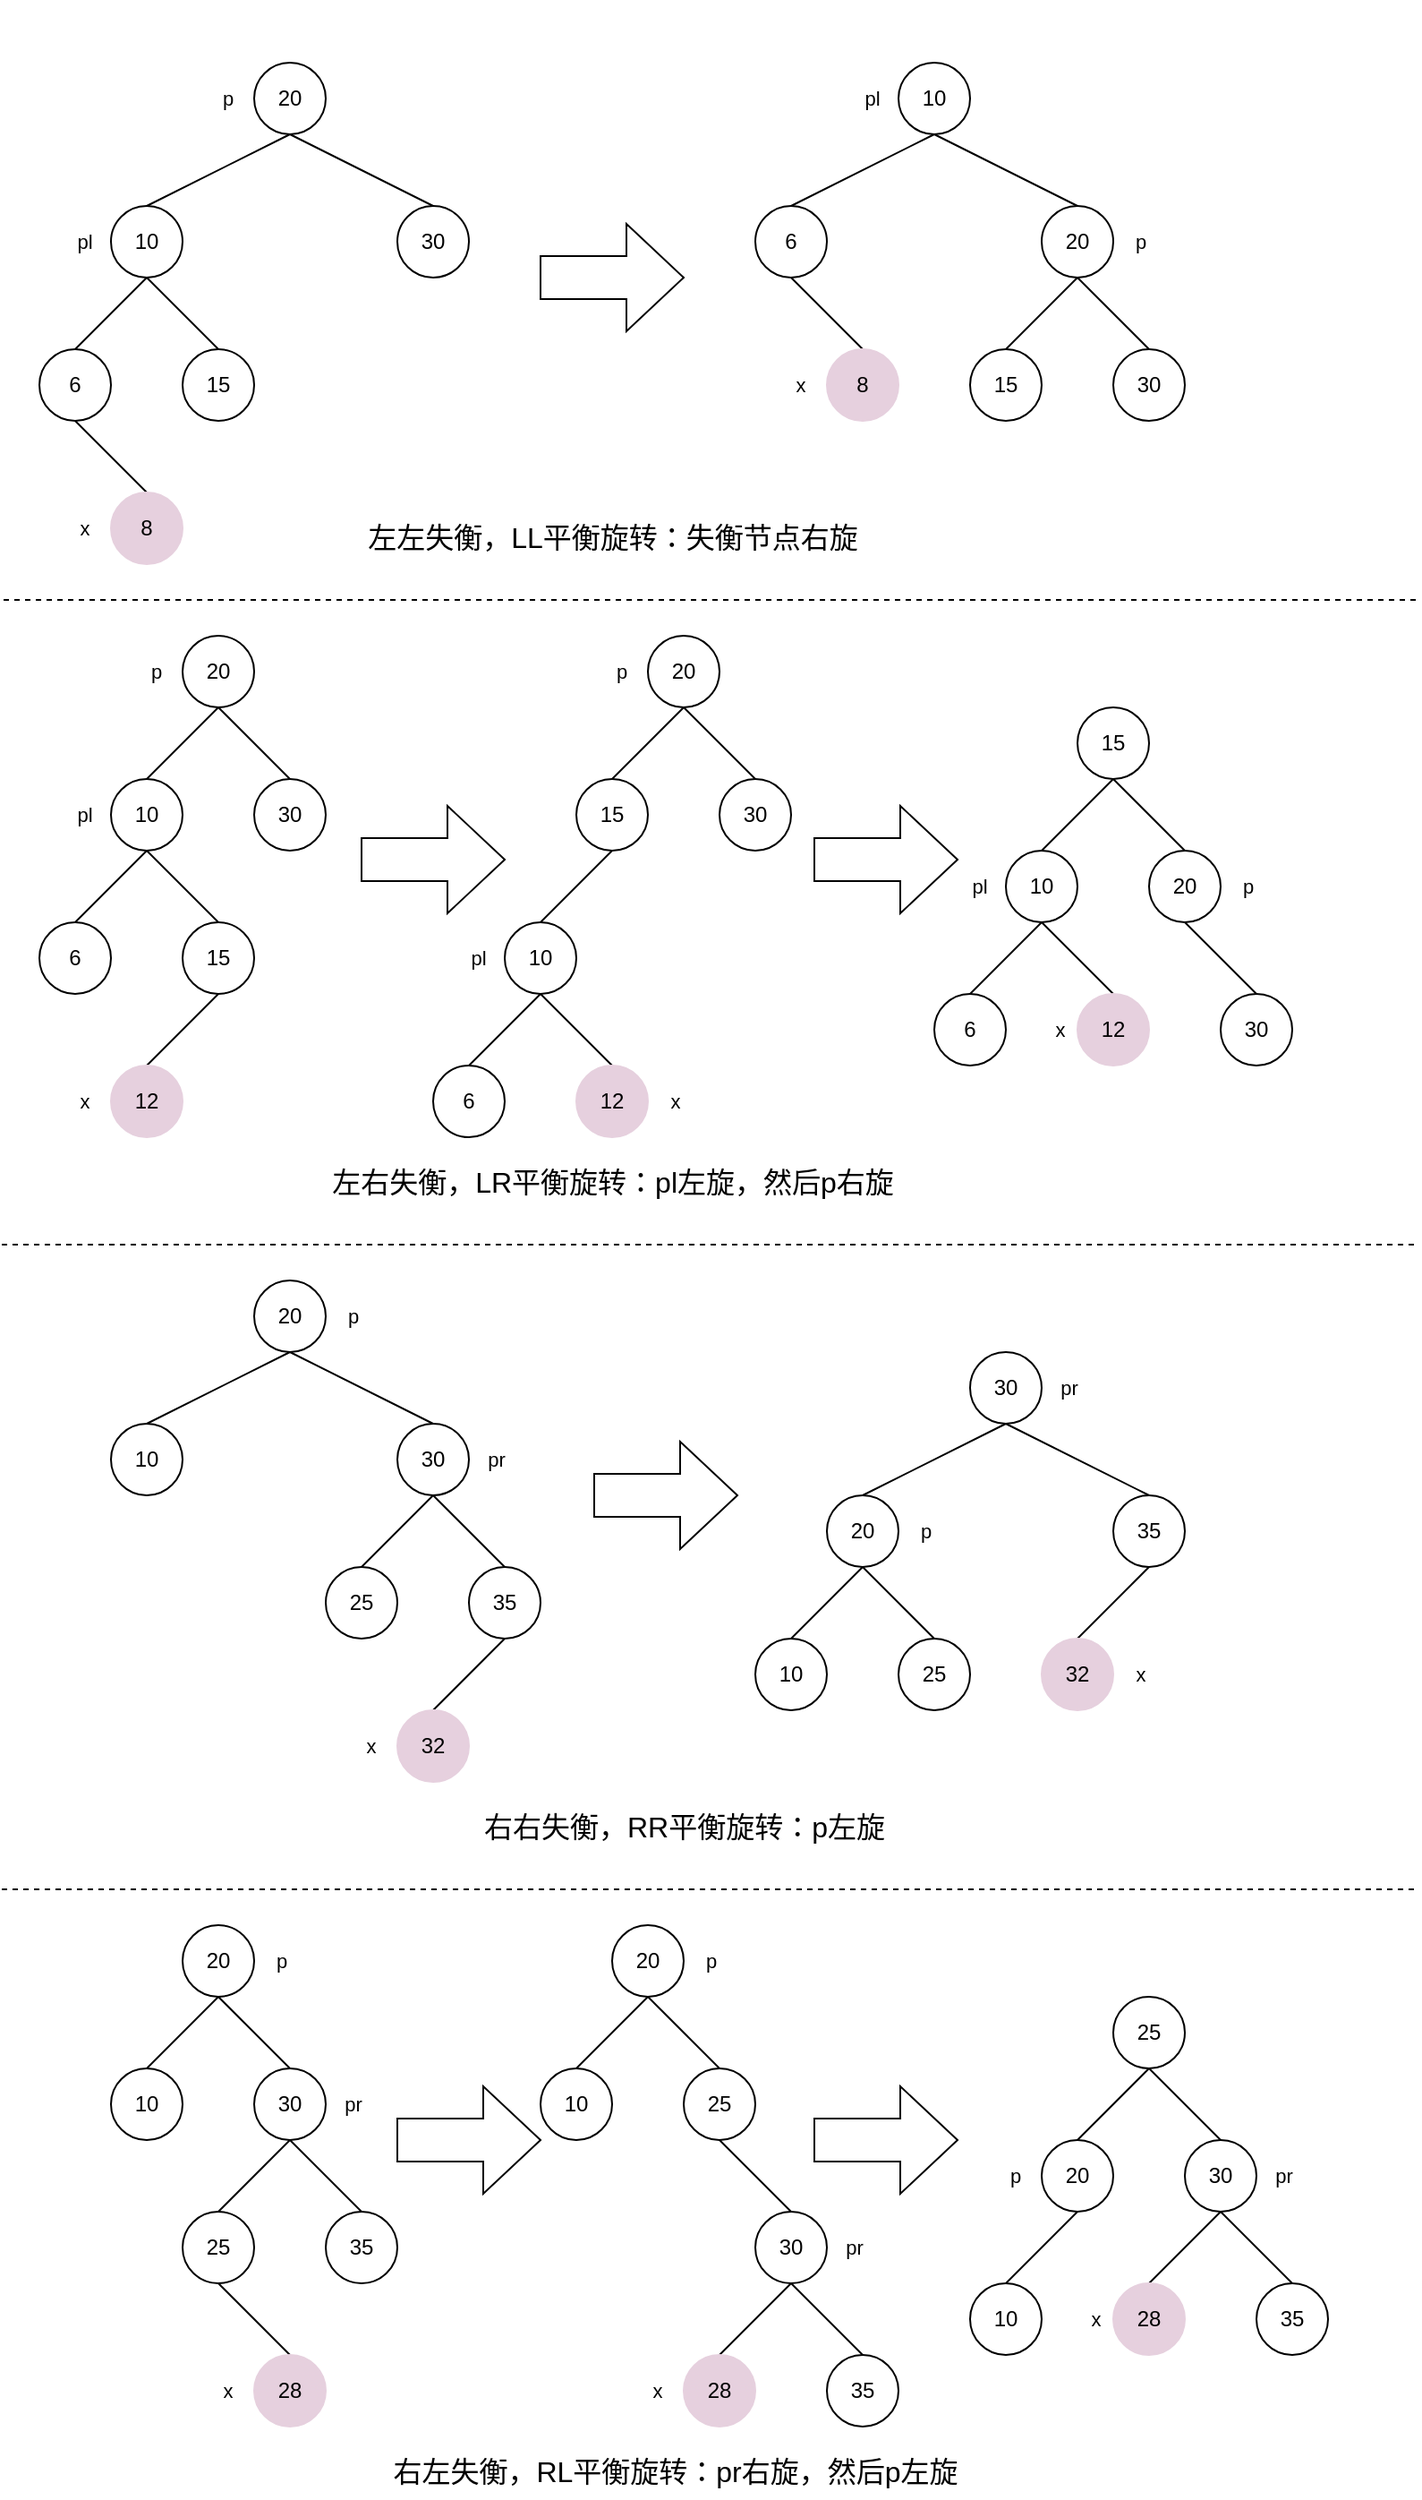 <mxfile version="22.0.2" type="device">
  <diagram name="第 1 页" id="d9en55RViXNWVyELP7vH">
    <mxGraphModel dx="1418" dy="828" grid="1" gridSize="10" guides="1" tooltips="1" connect="1" arrows="1" fold="1" page="1" pageScale="1" pageWidth="827" pageHeight="1169" math="0" shadow="0">
      <root>
        <mxCell id="0" />
        <mxCell id="1" parent="0" />
        <mxCell id="p-y8VwO-2mCaWMJU2PzI-6" style="rounded=0;orthogonalLoop=1;jettySize=auto;html=1;exitX=0.5;exitY=1;exitDx=0;exitDy=0;entryX=0.5;entryY=0;entryDx=0;entryDy=0;endArrow=none;endFill=0;" parent="1" source="p-y8VwO-2mCaWMJU2PzI-1" target="p-y8VwO-2mCaWMJU2PzI-2" edge="1">
          <mxGeometry relative="1" as="geometry" />
        </mxCell>
        <mxCell id="p-y8VwO-2mCaWMJU2PzI-7" style="edgeStyle=none;shape=connector;rounded=0;orthogonalLoop=1;jettySize=auto;html=1;exitX=0.5;exitY=1;exitDx=0;exitDy=0;entryX=0.5;entryY=0;entryDx=0;entryDy=0;labelBackgroundColor=default;strokeColor=default;align=center;verticalAlign=middle;fontFamily=Helvetica;fontSize=11;fontColor=default;endArrow=none;endFill=0;" parent="1" source="p-y8VwO-2mCaWMJU2PzI-1" target="p-y8VwO-2mCaWMJU2PzI-3" edge="1">
          <mxGeometry relative="1" as="geometry" />
        </mxCell>
        <mxCell id="p-y8VwO-2mCaWMJU2PzI-1" value="20" style="ellipse;whiteSpace=wrap;html=1;aspect=fixed;" parent="1" vertex="1">
          <mxGeometry x="160" y="80" width="40" height="40" as="geometry" />
        </mxCell>
        <mxCell id="p-y8VwO-2mCaWMJU2PzI-8" style="edgeStyle=none;shape=connector;rounded=0;orthogonalLoop=1;jettySize=auto;html=1;exitX=0.5;exitY=1;exitDx=0;exitDy=0;entryX=0.5;entryY=0;entryDx=0;entryDy=0;labelBackgroundColor=default;strokeColor=default;align=center;verticalAlign=middle;fontFamily=Helvetica;fontSize=11;fontColor=default;endArrow=none;endFill=0;" parent="1" source="p-y8VwO-2mCaWMJU2PzI-2" target="p-y8VwO-2mCaWMJU2PzI-4" edge="1">
          <mxGeometry relative="1" as="geometry" />
        </mxCell>
        <mxCell id="p-y8VwO-2mCaWMJU2PzI-9" style="edgeStyle=none;shape=connector;rounded=0;orthogonalLoop=1;jettySize=auto;html=1;exitX=0.5;exitY=1;exitDx=0;exitDy=0;entryX=0.5;entryY=0;entryDx=0;entryDy=0;labelBackgroundColor=default;strokeColor=default;align=center;verticalAlign=middle;fontFamily=Helvetica;fontSize=11;fontColor=default;endArrow=none;endFill=0;" parent="1" source="p-y8VwO-2mCaWMJU2PzI-2" target="p-y8VwO-2mCaWMJU2PzI-5" edge="1">
          <mxGeometry relative="1" as="geometry" />
        </mxCell>
        <mxCell id="p-y8VwO-2mCaWMJU2PzI-2" value="10" style="ellipse;whiteSpace=wrap;html=1;aspect=fixed;" parent="1" vertex="1">
          <mxGeometry x="80" y="160" width="40" height="40" as="geometry" />
        </mxCell>
        <mxCell id="p-y8VwO-2mCaWMJU2PzI-3" value="30" style="ellipse;whiteSpace=wrap;html=1;aspect=fixed;" parent="1" vertex="1">
          <mxGeometry x="240" y="160" width="40" height="40" as="geometry" />
        </mxCell>
        <mxCell id="p-y8VwO-2mCaWMJU2PzI-14" style="edgeStyle=none;shape=connector;rounded=0;orthogonalLoop=1;jettySize=auto;html=1;exitX=0.5;exitY=1;exitDx=0;exitDy=0;entryX=0.5;entryY=0;entryDx=0;entryDy=0;labelBackgroundColor=default;strokeColor=default;align=center;verticalAlign=middle;fontFamily=Helvetica;fontSize=11;fontColor=default;endArrow=none;endFill=0;" parent="1" source="p-y8VwO-2mCaWMJU2PzI-4" target="p-y8VwO-2mCaWMJU2PzI-10" edge="1">
          <mxGeometry relative="1" as="geometry" />
        </mxCell>
        <mxCell id="p-y8VwO-2mCaWMJU2PzI-4" value="6" style="ellipse;whiteSpace=wrap;html=1;aspect=fixed;" parent="1" vertex="1">
          <mxGeometry x="40" y="240" width="40" height="40" as="geometry" />
        </mxCell>
        <mxCell id="p-y8VwO-2mCaWMJU2PzI-5" value="15" style="ellipse;whiteSpace=wrap;html=1;aspect=fixed;" parent="1" vertex="1">
          <mxGeometry x="120" y="240" width="40" height="40" as="geometry" />
        </mxCell>
        <mxCell id="p-y8VwO-2mCaWMJU2PzI-10" value="8" style="ellipse;whiteSpace=wrap;html=1;aspect=fixed;fillColor=#E6D0DE;strokeColor=#E6D0DE;" parent="1" vertex="1">
          <mxGeometry x="80" y="320" width="40" height="40" as="geometry" />
        </mxCell>
        <mxCell id="p-y8VwO-2mCaWMJU2PzI-12" value="&lt;div style=&quot;&quot;&gt;&lt;br&gt;&lt;/div&gt;" style="text;html=1;align=center;verticalAlign=middle;resizable=0;points=[];autosize=1;strokeColor=none;fillColor=none;fontSize=11;fontFamily=Helvetica;fontColor=default;" parent="1" vertex="1">
          <mxGeometry x="350" y="45" width="20" height="30" as="geometry" />
        </mxCell>
        <mxCell id="p-y8VwO-2mCaWMJU2PzI-13" value="p" style="text;html=1;align=center;verticalAlign=middle;resizable=0;points=[];autosize=1;strokeColor=none;fillColor=none;fontSize=11;fontFamily=Helvetica;fontColor=default;" parent="1" vertex="1">
          <mxGeometry x="130" y="85" width="30" height="30" as="geometry" />
        </mxCell>
        <mxCell id="p-y8VwO-2mCaWMJU2PzI-15" value="&lt;span style=&quot;font-size: 16px;&quot;&gt;左左失衡，LL平衡旋转：失衡节点右旋&lt;/span&gt;" style="text;html=1;align=center;verticalAlign=middle;resizable=0;points=[];autosize=1;strokeColor=none;fillColor=none;fontSize=11;fontFamily=Helvetica;fontColor=default;" parent="1" vertex="1">
          <mxGeometry x="210" y="330" width="300" height="30" as="geometry" />
        </mxCell>
        <mxCell id="p-y8VwO-2mCaWMJU2PzI-16" value="pl" style="text;html=1;align=center;verticalAlign=middle;resizable=0;points=[];autosize=1;strokeColor=none;fillColor=none;fontSize=11;fontFamily=Helvetica;fontColor=default;" parent="1" vertex="1">
          <mxGeometry x="50" y="165" width="30" height="30" as="geometry" />
        </mxCell>
        <mxCell id="p-y8VwO-2mCaWMJU2PzI-17" value="x" style="text;html=1;align=center;verticalAlign=middle;resizable=0;points=[];autosize=1;strokeColor=none;fillColor=none;fontSize=11;fontFamily=Helvetica;fontColor=default;" parent="1" vertex="1">
          <mxGeometry x="50" y="325" width="30" height="30" as="geometry" />
        </mxCell>
        <mxCell id="p-y8VwO-2mCaWMJU2PzI-19" style="edgeStyle=none;shape=connector;rounded=0;orthogonalLoop=1;jettySize=auto;html=1;exitX=0.5;exitY=1;exitDx=0;exitDy=0;entryX=0.5;entryY=0;entryDx=0;entryDy=0;labelBackgroundColor=default;strokeColor=default;align=center;verticalAlign=middle;fontFamily=Helvetica;fontSize=11;fontColor=default;endArrow=none;endFill=0;" parent="1" source="p-y8VwO-2mCaWMJU2PzI-20" target="p-y8VwO-2mCaWMJU2PzI-24" edge="1">
          <mxGeometry relative="1" as="geometry" />
        </mxCell>
        <mxCell id="p-y8VwO-2mCaWMJU2PzI-32" style="edgeStyle=none;shape=connector;rounded=0;orthogonalLoop=1;jettySize=auto;html=1;exitX=0.5;exitY=0;exitDx=0;exitDy=0;entryX=0.5;entryY=1;entryDx=0;entryDy=0;labelBackgroundColor=default;strokeColor=default;align=center;verticalAlign=middle;fontFamily=Helvetica;fontSize=11;fontColor=default;endArrow=none;endFill=0;" parent="1" source="p-y8VwO-2mCaWMJU2PzI-20" target="p-y8VwO-2mCaWMJU2PzI-23" edge="1">
          <mxGeometry relative="1" as="geometry" />
        </mxCell>
        <mxCell id="p-y8VwO-2mCaWMJU2PzI-33" style="edgeStyle=none;shape=connector;rounded=0;orthogonalLoop=1;jettySize=auto;html=1;exitX=0.5;exitY=1;exitDx=0;exitDy=0;entryX=0.5;entryY=0;entryDx=0;entryDy=0;labelBackgroundColor=default;strokeColor=default;align=center;verticalAlign=middle;fontFamily=Helvetica;fontSize=11;fontColor=default;endArrow=none;endFill=0;" parent="1" source="p-y8VwO-2mCaWMJU2PzI-20" target="p-y8VwO-2mCaWMJU2PzI-27" edge="1">
          <mxGeometry relative="1" as="geometry" />
        </mxCell>
        <mxCell id="p-y8VwO-2mCaWMJU2PzI-20" value="20" style="ellipse;whiteSpace=wrap;html=1;aspect=fixed;" parent="1" vertex="1">
          <mxGeometry x="600" y="160" width="40" height="40" as="geometry" />
        </mxCell>
        <mxCell id="p-y8VwO-2mCaWMJU2PzI-21" style="edgeStyle=none;shape=connector;rounded=0;orthogonalLoop=1;jettySize=auto;html=1;exitX=0.5;exitY=1;exitDx=0;exitDy=0;entryX=0.5;entryY=0;entryDx=0;entryDy=0;labelBackgroundColor=default;strokeColor=default;align=center;verticalAlign=middle;fontFamily=Helvetica;fontSize=11;fontColor=default;endArrow=none;endFill=0;" parent="1" source="p-y8VwO-2mCaWMJU2PzI-23" target="p-y8VwO-2mCaWMJU2PzI-26" edge="1">
          <mxGeometry relative="1" as="geometry" />
        </mxCell>
        <mxCell id="p-y8VwO-2mCaWMJU2PzI-23" value="10" style="ellipse;whiteSpace=wrap;html=1;aspect=fixed;" parent="1" vertex="1">
          <mxGeometry x="520" y="80" width="40" height="40" as="geometry" />
        </mxCell>
        <mxCell id="p-y8VwO-2mCaWMJU2PzI-24" value="30" style="ellipse;whiteSpace=wrap;html=1;aspect=fixed;" parent="1" vertex="1">
          <mxGeometry x="640" y="240" width="40" height="40" as="geometry" />
        </mxCell>
        <mxCell id="p-y8VwO-2mCaWMJU2PzI-25" style="edgeStyle=none;shape=connector;rounded=0;orthogonalLoop=1;jettySize=auto;html=1;exitX=0.5;exitY=1;exitDx=0;exitDy=0;entryX=0.5;entryY=0;entryDx=0;entryDy=0;labelBackgroundColor=default;strokeColor=default;align=center;verticalAlign=middle;fontFamily=Helvetica;fontSize=11;fontColor=default;endArrow=none;endFill=0;" parent="1" source="p-y8VwO-2mCaWMJU2PzI-26" target="p-y8VwO-2mCaWMJU2PzI-28" edge="1">
          <mxGeometry relative="1" as="geometry" />
        </mxCell>
        <mxCell id="p-y8VwO-2mCaWMJU2PzI-26" value="6" style="ellipse;whiteSpace=wrap;html=1;aspect=fixed;" parent="1" vertex="1">
          <mxGeometry x="440" y="160" width="40" height="40" as="geometry" />
        </mxCell>
        <mxCell id="p-y8VwO-2mCaWMJU2PzI-27" value="15" style="ellipse;whiteSpace=wrap;html=1;aspect=fixed;" parent="1" vertex="1">
          <mxGeometry x="560" y="240" width="40" height="40" as="geometry" />
        </mxCell>
        <mxCell id="p-y8VwO-2mCaWMJU2PzI-28" value="8" style="ellipse;whiteSpace=wrap;html=1;aspect=fixed;fillColor=#E6D0DE;strokeColor=#E6D0DE;" parent="1" vertex="1">
          <mxGeometry x="480" y="240" width="40" height="40" as="geometry" />
        </mxCell>
        <mxCell id="p-y8VwO-2mCaWMJU2PzI-29" value="p" style="text;html=1;align=center;verticalAlign=middle;resizable=0;points=[];autosize=1;strokeColor=none;fillColor=none;fontSize=11;fontFamily=Helvetica;fontColor=default;" parent="1" vertex="1">
          <mxGeometry x="640" y="165" width="30" height="30" as="geometry" />
        </mxCell>
        <mxCell id="p-y8VwO-2mCaWMJU2PzI-30" value="pl" style="text;html=1;align=center;verticalAlign=middle;resizable=0;points=[];autosize=1;strokeColor=none;fillColor=none;fontSize=11;fontFamily=Helvetica;fontColor=default;" parent="1" vertex="1">
          <mxGeometry x="490" y="85" width="30" height="30" as="geometry" />
        </mxCell>
        <mxCell id="p-y8VwO-2mCaWMJU2PzI-31" value="x" style="text;html=1;align=center;verticalAlign=middle;resizable=0;points=[];autosize=1;strokeColor=none;fillColor=none;fontSize=11;fontFamily=Helvetica;fontColor=default;" parent="1" vertex="1">
          <mxGeometry x="450" y="245" width="30" height="30" as="geometry" />
        </mxCell>
        <mxCell id="p-y8VwO-2mCaWMJU2PzI-34" value="" style="shape=singleArrow;whiteSpace=wrap;html=1;arrowWidth=0.4;arrowSize=0.4;fontFamily=Helvetica;fontSize=11;fontColor=default;" parent="1" vertex="1">
          <mxGeometry x="320" y="170" width="80" height="60" as="geometry" />
        </mxCell>
        <mxCell id="p-y8VwO-2mCaWMJU2PzI-35" style="rounded=0;orthogonalLoop=1;jettySize=auto;html=1;exitX=0.5;exitY=1;exitDx=0;exitDy=0;entryX=0.5;entryY=0;entryDx=0;entryDy=0;endArrow=none;endFill=0;" parent="1" source="p-y8VwO-2mCaWMJU2PzI-37" target="p-y8VwO-2mCaWMJU2PzI-40" edge="1">
          <mxGeometry relative="1" as="geometry" />
        </mxCell>
        <mxCell id="p-y8VwO-2mCaWMJU2PzI-36" style="edgeStyle=none;shape=connector;rounded=0;orthogonalLoop=1;jettySize=auto;html=1;exitX=0.5;exitY=1;exitDx=0;exitDy=0;entryX=0.5;entryY=0;entryDx=0;entryDy=0;labelBackgroundColor=default;strokeColor=default;align=center;verticalAlign=middle;fontFamily=Helvetica;fontSize=11;fontColor=default;endArrow=none;endFill=0;" parent="1" source="p-y8VwO-2mCaWMJU2PzI-37" target="p-y8VwO-2mCaWMJU2PzI-41" edge="1">
          <mxGeometry relative="1" as="geometry" />
        </mxCell>
        <mxCell id="p-y8VwO-2mCaWMJU2PzI-37" value="20" style="ellipse;whiteSpace=wrap;html=1;aspect=fixed;" parent="1" vertex="1">
          <mxGeometry x="120" y="400" width="40" height="40" as="geometry" />
        </mxCell>
        <mxCell id="p-y8VwO-2mCaWMJU2PzI-38" style="edgeStyle=none;shape=connector;rounded=0;orthogonalLoop=1;jettySize=auto;html=1;exitX=0.5;exitY=1;exitDx=0;exitDy=0;entryX=0.5;entryY=0;entryDx=0;entryDy=0;labelBackgroundColor=default;strokeColor=default;align=center;verticalAlign=middle;fontFamily=Helvetica;fontSize=11;fontColor=default;endArrow=none;endFill=0;" parent="1" source="p-y8VwO-2mCaWMJU2PzI-40" target="p-y8VwO-2mCaWMJU2PzI-43" edge="1">
          <mxGeometry relative="1" as="geometry" />
        </mxCell>
        <mxCell id="p-y8VwO-2mCaWMJU2PzI-39" style="edgeStyle=none;shape=connector;rounded=0;orthogonalLoop=1;jettySize=auto;html=1;exitX=0.5;exitY=1;exitDx=0;exitDy=0;entryX=0.5;entryY=0;entryDx=0;entryDy=0;labelBackgroundColor=default;strokeColor=default;align=center;verticalAlign=middle;fontFamily=Helvetica;fontSize=11;fontColor=default;endArrow=none;endFill=0;" parent="1" source="p-y8VwO-2mCaWMJU2PzI-40" target="p-y8VwO-2mCaWMJU2PzI-44" edge="1">
          <mxGeometry relative="1" as="geometry" />
        </mxCell>
        <mxCell id="p-y8VwO-2mCaWMJU2PzI-40" value="10" style="ellipse;whiteSpace=wrap;html=1;aspect=fixed;" parent="1" vertex="1">
          <mxGeometry x="80" y="480" width="40" height="40" as="geometry" />
        </mxCell>
        <mxCell id="p-y8VwO-2mCaWMJU2PzI-41" value="30" style="ellipse;whiteSpace=wrap;html=1;aspect=fixed;" parent="1" vertex="1">
          <mxGeometry x="160" y="480" width="40" height="40" as="geometry" />
        </mxCell>
        <mxCell id="p-y8VwO-2mCaWMJU2PzI-43" value="6" style="ellipse;whiteSpace=wrap;html=1;aspect=fixed;" parent="1" vertex="1">
          <mxGeometry x="40" y="560" width="40" height="40" as="geometry" />
        </mxCell>
        <mxCell id="p-y8VwO-2mCaWMJU2PzI-44" value="15" style="ellipse;whiteSpace=wrap;html=1;aspect=fixed;" parent="1" vertex="1">
          <mxGeometry x="120" y="560" width="40" height="40" as="geometry" />
        </mxCell>
        <mxCell id="p-y8VwO-2mCaWMJU2PzI-50" style="edgeStyle=none;shape=connector;rounded=0;orthogonalLoop=1;jettySize=auto;html=1;exitX=0.5;exitY=0;exitDx=0;exitDy=0;entryX=0.5;entryY=1;entryDx=0;entryDy=0;labelBackgroundColor=default;strokeColor=default;align=center;verticalAlign=middle;fontFamily=Helvetica;fontSize=11;fontColor=default;endArrow=none;endFill=0;" parent="1" source="p-y8VwO-2mCaWMJU2PzI-45" target="p-y8VwO-2mCaWMJU2PzI-44" edge="1">
          <mxGeometry relative="1" as="geometry" />
        </mxCell>
        <mxCell id="p-y8VwO-2mCaWMJU2PzI-45" value="12" style="ellipse;whiteSpace=wrap;html=1;aspect=fixed;fillColor=#E6D0DE;strokeColor=#E6D0DE;" parent="1" vertex="1">
          <mxGeometry x="80" y="640" width="40" height="40" as="geometry" />
        </mxCell>
        <mxCell id="p-y8VwO-2mCaWMJU2PzI-46" value="p" style="text;html=1;align=center;verticalAlign=middle;resizable=0;points=[];autosize=1;strokeColor=none;fillColor=none;fontSize=11;fontFamily=Helvetica;fontColor=default;" parent="1" vertex="1">
          <mxGeometry x="90" y="405" width="30" height="30" as="geometry" />
        </mxCell>
        <mxCell id="p-y8VwO-2mCaWMJU2PzI-47" value="&lt;span style=&quot;font-size: 16px;&quot;&gt;左右失衡，LR平衡旋转：pl左旋，然后p右旋&lt;/span&gt;" style="text;html=1;align=center;verticalAlign=middle;resizable=0;points=[];autosize=1;strokeColor=none;fillColor=none;fontSize=11;fontFamily=Helvetica;fontColor=default;" parent="1" vertex="1">
          <mxGeometry x="190" y="690" width="340" height="30" as="geometry" />
        </mxCell>
        <mxCell id="p-y8VwO-2mCaWMJU2PzI-48" value="pl" style="text;html=1;align=center;verticalAlign=middle;resizable=0;points=[];autosize=1;strokeColor=none;fillColor=none;fontSize=11;fontFamily=Helvetica;fontColor=default;" parent="1" vertex="1">
          <mxGeometry x="50" y="485" width="30" height="30" as="geometry" />
        </mxCell>
        <mxCell id="p-y8VwO-2mCaWMJU2PzI-49" value="x" style="text;html=1;align=center;verticalAlign=middle;resizable=0;points=[];autosize=1;strokeColor=none;fillColor=none;fontSize=11;fontFamily=Helvetica;fontColor=default;" parent="1" vertex="1">
          <mxGeometry x="50" y="645" width="30" height="30" as="geometry" />
        </mxCell>
        <mxCell id="p-y8VwO-2mCaWMJU2PzI-83" style="edgeStyle=none;shape=connector;rounded=0;orthogonalLoop=1;jettySize=auto;html=1;exitX=0.5;exitY=1;exitDx=0;exitDy=0;entryX=0.5;entryY=0;entryDx=0;entryDy=0;labelBackgroundColor=default;strokeColor=default;align=center;verticalAlign=middle;fontFamily=Helvetica;fontSize=11;fontColor=default;endArrow=none;endFill=0;" parent="1" source="p-y8VwO-2mCaWMJU2PzI-84" target="p-y8VwO-2mCaWMJU2PzI-88" edge="1">
          <mxGeometry relative="1" as="geometry" />
        </mxCell>
        <mxCell id="p-y8VwO-2mCaWMJU2PzI-84" value="20" style="ellipse;whiteSpace=wrap;html=1;aspect=fixed;" parent="1" vertex="1">
          <mxGeometry x="380" y="400" width="40" height="40" as="geometry" />
        </mxCell>
        <mxCell id="p-y8VwO-2mCaWMJU2PzI-85" style="edgeStyle=none;shape=connector;rounded=0;orthogonalLoop=1;jettySize=auto;html=1;exitX=0.5;exitY=1;exitDx=0;exitDy=0;entryX=0.5;entryY=0;entryDx=0;entryDy=0;labelBackgroundColor=default;strokeColor=default;align=center;verticalAlign=middle;fontFamily=Helvetica;fontSize=11;fontColor=default;endArrow=none;endFill=0;" parent="1" source="p-y8VwO-2mCaWMJU2PzI-87" target="p-y8VwO-2mCaWMJU2PzI-89" edge="1">
          <mxGeometry relative="1" as="geometry" />
        </mxCell>
        <mxCell id="p-y8VwO-2mCaWMJU2PzI-96" style="edgeStyle=none;shape=connector;rounded=0;orthogonalLoop=1;jettySize=auto;html=1;exitX=0.5;exitY=0;exitDx=0;exitDy=0;entryX=0.5;entryY=1;entryDx=0;entryDy=0;labelBackgroundColor=default;strokeColor=default;align=center;verticalAlign=middle;fontFamily=Helvetica;fontSize=11;fontColor=default;endArrow=none;endFill=0;" parent="1" source="p-y8VwO-2mCaWMJU2PzI-87" target="p-y8VwO-2mCaWMJU2PzI-90" edge="1">
          <mxGeometry relative="1" as="geometry" />
        </mxCell>
        <mxCell id="p-y8VwO-2mCaWMJU2PzI-97" style="edgeStyle=none;shape=connector;rounded=0;orthogonalLoop=1;jettySize=auto;html=1;exitX=0.5;exitY=1;exitDx=0;exitDy=0;entryX=0.5;entryY=0;entryDx=0;entryDy=0;labelBackgroundColor=default;strokeColor=default;align=center;verticalAlign=middle;fontFamily=Helvetica;fontSize=11;fontColor=default;endArrow=none;endFill=0;" parent="1" source="p-y8VwO-2mCaWMJU2PzI-87" target="p-y8VwO-2mCaWMJU2PzI-92" edge="1">
          <mxGeometry relative="1" as="geometry" />
        </mxCell>
        <mxCell id="p-y8VwO-2mCaWMJU2PzI-87" value="10" style="ellipse;whiteSpace=wrap;html=1;aspect=fixed;" parent="1" vertex="1">
          <mxGeometry x="300" y="560" width="40" height="40" as="geometry" />
        </mxCell>
        <mxCell id="p-y8VwO-2mCaWMJU2PzI-88" value="30" style="ellipse;whiteSpace=wrap;html=1;aspect=fixed;" parent="1" vertex="1">
          <mxGeometry x="420" y="480" width="40" height="40" as="geometry" />
        </mxCell>
        <mxCell id="p-y8VwO-2mCaWMJU2PzI-89" value="6" style="ellipse;whiteSpace=wrap;html=1;aspect=fixed;" parent="1" vertex="1">
          <mxGeometry x="260" y="640" width="40" height="40" as="geometry" />
        </mxCell>
        <mxCell id="p-y8VwO-2mCaWMJU2PzI-98" style="edgeStyle=none;shape=connector;rounded=0;orthogonalLoop=1;jettySize=auto;html=1;exitX=0.5;exitY=0;exitDx=0;exitDy=0;entryX=0.5;entryY=1;entryDx=0;entryDy=0;labelBackgroundColor=default;strokeColor=default;align=center;verticalAlign=middle;fontFamily=Helvetica;fontSize=11;fontColor=default;endArrow=none;endFill=0;" parent="1" source="p-y8VwO-2mCaWMJU2PzI-90" target="p-y8VwO-2mCaWMJU2PzI-84" edge="1">
          <mxGeometry relative="1" as="geometry" />
        </mxCell>
        <mxCell id="p-y8VwO-2mCaWMJU2PzI-90" value="15" style="ellipse;whiteSpace=wrap;html=1;aspect=fixed;" parent="1" vertex="1">
          <mxGeometry x="340" y="480" width="40" height="40" as="geometry" />
        </mxCell>
        <mxCell id="p-y8VwO-2mCaWMJU2PzI-92" value="12" style="ellipse;whiteSpace=wrap;html=1;aspect=fixed;fillColor=#E6D0DE;strokeColor=#E6D0DE;" parent="1" vertex="1">
          <mxGeometry x="340" y="640" width="40" height="40" as="geometry" />
        </mxCell>
        <mxCell id="p-y8VwO-2mCaWMJU2PzI-93" value="p" style="text;html=1;align=center;verticalAlign=middle;resizable=0;points=[];autosize=1;strokeColor=none;fillColor=none;fontSize=11;fontFamily=Helvetica;fontColor=default;" parent="1" vertex="1">
          <mxGeometry x="350" y="405" width="30" height="30" as="geometry" />
        </mxCell>
        <mxCell id="p-y8VwO-2mCaWMJU2PzI-94" value="pl" style="text;html=1;align=center;verticalAlign=middle;resizable=0;points=[];autosize=1;strokeColor=none;fillColor=none;fontSize=11;fontFamily=Helvetica;fontColor=default;" parent="1" vertex="1">
          <mxGeometry x="270" y="565" width="30" height="30" as="geometry" />
        </mxCell>
        <mxCell id="p-y8VwO-2mCaWMJU2PzI-95" value="x" style="text;html=1;align=center;verticalAlign=middle;resizable=0;points=[];autosize=1;strokeColor=none;fillColor=none;fontSize=11;fontFamily=Helvetica;fontColor=default;" parent="1" vertex="1">
          <mxGeometry x="380" y="645" width="30" height="30" as="geometry" />
        </mxCell>
        <mxCell id="p-y8VwO-2mCaWMJU2PzI-99" style="edgeStyle=none;shape=connector;rounded=0;orthogonalLoop=1;jettySize=auto;html=1;exitX=0.5;exitY=1;exitDx=0;exitDy=0;entryX=0.5;entryY=0;entryDx=0;entryDy=0;labelBackgroundColor=default;strokeColor=default;align=center;verticalAlign=middle;fontFamily=Helvetica;fontSize=11;fontColor=default;endArrow=none;endFill=0;" parent="1" source="p-y8VwO-2mCaWMJU2PzI-100" target="p-y8VwO-2mCaWMJU2PzI-105" edge="1">
          <mxGeometry relative="1" as="geometry" />
        </mxCell>
        <mxCell id="p-y8VwO-2mCaWMJU2PzI-100" value="20" style="ellipse;whiteSpace=wrap;html=1;aspect=fixed;" parent="1" vertex="1">
          <mxGeometry x="660" y="520" width="40" height="40" as="geometry" />
        </mxCell>
        <mxCell id="p-y8VwO-2mCaWMJU2PzI-101" style="edgeStyle=none;shape=connector;rounded=0;orthogonalLoop=1;jettySize=auto;html=1;exitX=0.5;exitY=1;exitDx=0;exitDy=0;entryX=0.5;entryY=0;entryDx=0;entryDy=0;labelBackgroundColor=default;strokeColor=default;align=center;verticalAlign=middle;fontFamily=Helvetica;fontSize=11;fontColor=default;endArrow=none;endFill=0;" parent="1" source="p-y8VwO-2mCaWMJU2PzI-104" target="p-y8VwO-2mCaWMJU2PzI-106" edge="1">
          <mxGeometry relative="1" as="geometry" />
        </mxCell>
        <mxCell id="p-y8VwO-2mCaWMJU2PzI-102" style="edgeStyle=none;shape=connector;rounded=0;orthogonalLoop=1;jettySize=auto;html=1;exitX=0.5;exitY=0;exitDx=0;exitDy=0;entryX=0.5;entryY=1;entryDx=0;entryDy=0;labelBackgroundColor=default;strokeColor=default;align=center;verticalAlign=middle;fontFamily=Helvetica;fontSize=11;fontColor=default;endArrow=none;endFill=0;" parent="1" source="p-y8VwO-2mCaWMJU2PzI-104" target="p-y8VwO-2mCaWMJU2PzI-108" edge="1">
          <mxGeometry relative="1" as="geometry" />
        </mxCell>
        <mxCell id="p-y8VwO-2mCaWMJU2PzI-103" style="edgeStyle=none;shape=connector;rounded=0;orthogonalLoop=1;jettySize=auto;html=1;exitX=0.5;exitY=1;exitDx=0;exitDy=0;entryX=0.5;entryY=0;entryDx=0;entryDy=0;labelBackgroundColor=default;strokeColor=default;align=center;verticalAlign=middle;fontFamily=Helvetica;fontSize=11;fontColor=default;endArrow=none;endFill=0;" parent="1" source="p-y8VwO-2mCaWMJU2PzI-104" target="p-y8VwO-2mCaWMJU2PzI-109" edge="1">
          <mxGeometry relative="1" as="geometry" />
        </mxCell>
        <mxCell id="p-y8VwO-2mCaWMJU2PzI-104" value="10" style="ellipse;whiteSpace=wrap;html=1;aspect=fixed;" parent="1" vertex="1">
          <mxGeometry x="580" y="520" width="40" height="40" as="geometry" />
        </mxCell>
        <mxCell id="p-y8VwO-2mCaWMJU2PzI-105" value="30" style="ellipse;whiteSpace=wrap;html=1;aspect=fixed;" parent="1" vertex="1">
          <mxGeometry x="700" y="600" width="40" height="40" as="geometry" />
        </mxCell>
        <mxCell id="p-y8VwO-2mCaWMJU2PzI-106" value="6" style="ellipse;whiteSpace=wrap;html=1;aspect=fixed;" parent="1" vertex="1">
          <mxGeometry x="540" y="600" width="40" height="40" as="geometry" />
        </mxCell>
        <mxCell id="p-y8VwO-2mCaWMJU2PzI-113" style="edgeStyle=none;shape=connector;rounded=0;orthogonalLoop=1;jettySize=auto;html=1;exitX=0.5;exitY=1;exitDx=0;exitDy=0;entryX=0.5;entryY=0;entryDx=0;entryDy=0;labelBackgroundColor=default;strokeColor=default;align=center;verticalAlign=middle;fontFamily=Helvetica;fontSize=11;fontColor=default;endArrow=none;endFill=0;" parent="1" source="p-y8VwO-2mCaWMJU2PzI-108" target="p-y8VwO-2mCaWMJU2PzI-100" edge="1">
          <mxGeometry relative="1" as="geometry" />
        </mxCell>
        <mxCell id="p-y8VwO-2mCaWMJU2PzI-108" value="15" style="ellipse;whiteSpace=wrap;html=1;aspect=fixed;" parent="1" vertex="1">
          <mxGeometry x="620" y="440" width="40" height="40" as="geometry" />
        </mxCell>
        <mxCell id="p-y8VwO-2mCaWMJU2PzI-109" value="12" style="ellipse;whiteSpace=wrap;html=1;aspect=fixed;fillColor=#E6D0DE;strokeColor=#E6D0DE;" parent="1" vertex="1">
          <mxGeometry x="620" y="600" width="40" height="40" as="geometry" />
        </mxCell>
        <mxCell id="p-y8VwO-2mCaWMJU2PzI-110" value="p" style="text;html=1;align=center;verticalAlign=middle;resizable=0;points=[];autosize=1;strokeColor=none;fillColor=none;fontSize=11;fontFamily=Helvetica;fontColor=default;" parent="1" vertex="1">
          <mxGeometry x="700" y="525" width="30" height="30" as="geometry" />
        </mxCell>
        <mxCell id="p-y8VwO-2mCaWMJU2PzI-111" value="pl" style="text;html=1;align=center;verticalAlign=middle;resizable=0;points=[];autosize=1;strokeColor=none;fillColor=none;fontSize=11;fontFamily=Helvetica;fontColor=default;" parent="1" vertex="1">
          <mxGeometry x="550" y="525" width="30" height="30" as="geometry" />
        </mxCell>
        <mxCell id="p-y8VwO-2mCaWMJU2PzI-112" value="x" style="text;html=1;align=center;verticalAlign=middle;resizable=0;points=[];autosize=1;strokeColor=none;fillColor=none;fontSize=11;fontFamily=Helvetica;fontColor=default;" parent="1" vertex="1">
          <mxGeometry x="595" y="605" width="30" height="30" as="geometry" />
        </mxCell>
        <mxCell id="p-y8VwO-2mCaWMJU2PzI-114" style="rounded=0;orthogonalLoop=1;jettySize=auto;html=1;exitX=0.5;exitY=1;exitDx=0;exitDy=0;entryX=0.5;entryY=0;entryDx=0;entryDy=0;endArrow=none;endFill=0;" parent="1" source="p-y8VwO-2mCaWMJU2PzI-116" target="p-y8VwO-2mCaWMJU2PzI-119" edge="1">
          <mxGeometry relative="1" as="geometry" />
        </mxCell>
        <mxCell id="p-y8VwO-2mCaWMJU2PzI-115" style="edgeStyle=none;shape=connector;rounded=0;orthogonalLoop=1;jettySize=auto;html=1;exitX=0.5;exitY=1;exitDx=0;exitDy=0;entryX=0.5;entryY=0;entryDx=0;entryDy=0;labelBackgroundColor=default;strokeColor=default;align=center;verticalAlign=middle;fontFamily=Helvetica;fontSize=11;fontColor=default;endArrow=none;endFill=0;" parent="1" source="p-y8VwO-2mCaWMJU2PzI-116" target="p-y8VwO-2mCaWMJU2PzI-120" edge="1">
          <mxGeometry relative="1" as="geometry" />
        </mxCell>
        <mxCell id="p-y8VwO-2mCaWMJU2PzI-116" value="20" style="ellipse;whiteSpace=wrap;html=1;aspect=fixed;" parent="1" vertex="1">
          <mxGeometry x="160" y="760" width="40" height="40" as="geometry" />
        </mxCell>
        <mxCell id="p-y8VwO-2mCaWMJU2PzI-119" value="10" style="ellipse;whiteSpace=wrap;html=1;aspect=fixed;" parent="1" vertex="1">
          <mxGeometry x="80" y="840" width="40" height="40" as="geometry" />
        </mxCell>
        <mxCell id="p-y8VwO-2mCaWMJU2PzI-128" style="edgeStyle=none;shape=connector;rounded=0;orthogonalLoop=1;jettySize=auto;html=1;exitX=0.5;exitY=1;exitDx=0;exitDy=0;entryX=0.5;entryY=0;entryDx=0;entryDy=0;labelBackgroundColor=default;strokeColor=default;align=center;verticalAlign=middle;fontFamily=Helvetica;fontSize=11;fontColor=default;endArrow=none;endFill=0;" parent="1" source="p-y8VwO-2mCaWMJU2PzI-120" target="p-y8VwO-2mCaWMJU2PzI-122" edge="1">
          <mxGeometry relative="1" as="geometry" />
        </mxCell>
        <mxCell id="p-y8VwO-2mCaWMJU2PzI-129" style="edgeStyle=none;shape=connector;rounded=0;orthogonalLoop=1;jettySize=auto;html=1;exitX=0.5;exitY=1;exitDx=0;exitDy=0;entryX=0.5;entryY=0;entryDx=0;entryDy=0;labelBackgroundColor=default;strokeColor=default;align=center;verticalAlign=middle;fontFamily=Helvetica;fontSize=11;fontColor=default;endArrow=none;endFill=0;" parent="1" source="p-y8VwO-2mCaWMJU2PzI-120" target="p-y8VwO-2mCaWMJU2PzI-123" edge="1">
          <mxGeometry relative="1" as="geometry" />
        </mxCell>
        <mxCell id="p-y8VwO-2mCaWMJU2PzI-120" value="30" style="ellipse;whiteSpace=wrap;html=1;aspect=fixed;" parent="1" vertex="1">
          <mxGeometry x="240" y="840" width="40" height="40" as="geometry" />
        </mxCell>
        <mxCell id="p-y8VwO-2mCaWMJU2PzI-122" value="25" style="ellipse;whiteSpace=wrap;html=1;aspect=fixed;" parent="1" vertex="1">
          <mxGeometry x="200" y="920" width="40" height="40" as="geometry" />
        </mxCell>
        <mxCell id="p-y8VwO-2mCaWMJU2PzI-123" value="35" style="ellipse;whiteSpace=wrap;html=1;aspect=fixed;" parent="1" vertex="1">
          <mxGeometry x="280" y="920" width="40" height="40" as="geometry" />
        </mxCell>
        <mxCell id="p-y8VwO-2mCaWMJU2PzI-132" style="edgeStyle=none;shape=connector;rounded=0;orthogonalLoop=1;jettySize=auto;html=1;exitX=0.5;exitY=0;exitDx=0;exitDy=0;entryX=0.5;entryY=1;entryDx=0;entryDy=0;labelBackgroundColor=default;strokeColor=default;align=center;verticalAlign=middle;fontFamily=Helvetica;fontSize=11;fontColor=default;endArrow=none;endFill=0;" parent="1" source="p-y8VwO-2mCaWMJU2PzI-124" target="p-y8VwO-2mCaWMJU2PzI-123" edge="1">
          <mxGeometry relative="1" as="geometry" />
        </mxCell>
        <mxCell id="p-y8VwO-2mCaWMJU2PzI-124" value="32" style="ellipse;whiteSpace=wrap;html=1;aspect=fixed;fillColor=#E6D0DE;strokeColor=#E6D0DE;" parent="1" vertex="1">
          <mxGeometry x="240" y="1000" width="40" height="40" as="geometry" />
        </mxCell>
        <mxCell id="p-y8VwO-2mCaWMJU2PzI-127" value="x" style="text;html=1;align=center;verticalAlign=middle;resizable=0;points=[];autosize=1;strokeColor=none;fillColor=none;fontSize=11;fontFamily=Helvetica;fontColor=default;" parent="1" vertex="1">
          <mxGeometry x="210" y="1005" width="30" height="30" as="geometry" />
        </mxCell>
        <mxCell id="p-y8VwO-2mCaWMJU2PzI-130" value="pr" style="text;html=1;align=center;verticalAlign=middle;resizable=0;points=[];autosize=1;strokeColor=none;fillColor=none;fontSize=11;fontFamily=Helvetica;fontColor=default;" parent="1" vertex="1">
          <mxGeometry x="280" y="845" width="30" height="30" as="geometry" />
        </mxCell>
        <mxCell id="p-y8VwO-2mCaWMJU2PzI-131" value="p" style="text;html=1;align=center;verticalAlign=middle;resizable=0;points=[];autosize=1;strokeColor=none;fillColor=none;fontSize=11;fontFamily=Helvetica;fontColor=default;" parent="1" vertex="1">
          <mxGeometry x="200" y="765" width="30" height="30" as="geometry" />
        </mxCell>
        <mxCell id="p-y8VwO-2mCaWMJU2PzI-147" style="rounded=0;orthogonalLoop=1;jettySize=auto;html=1;exitX=0.5;exitY=1;exitDx=0;exitDy=0;entryX=0.5;entryY=0;entryDx=0;entryDy=0;endArrow=none;endFill=0;" parent="1" source="p-y8VwO-2mCaWMJU2PzI-149" target="p-y8VwO-2mCaWMJU2PzI-150" edge="1">
          <mxGeometry relative="1" as="geometry" />
        </mxCell>
        <mxCell id="p-y8VwO-2mCaWMJU2PzI-164" style="edgeStyle=none;shape=connector;rounded=0;orthogonalLoop=1;jettySize=auto;html=1;exitX=0.5;exitY=1;exitDx=0;exitDy=0;entryX=0.5;entryY=0;entryDx=0;entryDy=0;labelBackgroundColor=default;strokeColor=default;align=center;verticalAlign=middle;fontFamily=Helvetica;fontSize=11;fontColor=default;endArrow=none;endFill=0;" parent="1" source="p-y8VwO-2mCaWMJU2PzI-149" target="p-y8VwO-2mCaWMJU2PzI-154" edge="1">
          <mxGeometry relative="1" as="geometry" />
        </mxCell>
        <mxCell id="p-y8VwO-2mCaWMJU2PzI-165" style="edgeStyle=none;shape=connector;rounded=0;orthogonalLoop=1;jettySize=auto;html=1;exitX=0.5;exitY=0;exitDx=0;exitDy=0;entryX=0.5;entryY=1;entryDx=0;entryDy=0;labelBackgroundColor=default;strokeColor=default;align=center;verticalAlign=middle;fontFamily=Helvetica;fontSize=11;fontColor=default;endArrow=none;endFill=0;" parent="1" source="p-y8VwO-2mCaWMJU2PzI-149" target="p-y8VwO-2mCaWMJU2PzI-153" edge="1">
          <mxGeometry relative="1" as="geometry" />
        </mxCell>
        <mxCell id="p-y8VwO-2mCaWMJU2PzI-149" value="20" style="ellipse;whiteSpace=wrap;html=1;aspect=fixed;" parent="1" vertex="1">
          <mxGeometry x="480" y="880" width="40" height="40" as="geometry" />
        </mxCell>
        <mxCell id="p-y8VwO-2mCaWMJU2PzI-150" value="10" style="ellipse;whiteSpace=wrap;html=1;aspect=fixed;" parent="1" vertex="1">
          <mxGeometry x="440" y="960" width="40" height="40" as="geometry" />
        </mxCell>
        <mxCell id="p-y8VwO-2mCaWMJU2PzI-152" style="edgeStyle=none;shape=connector;rounded=0;orthogonalLoop=1;jettySize=auto;html=1;exitX=0.5;exitY=1;exitDx=0;exitDy=0;entryX=0.5;entryY=0;entryDx=0;entryDy=0;labelBackgroundColor=default;strokeColor=default;align=center;verticalAlign=middle;fontFamily=Helvetica;fontSize=11;fontColor=default;endArrow=none;endFill=0;" parent="1" source="p-y8VwO-2mCaWMJU2PzI-153" target="p-y8VwO-2mCaWMJU2PzI-155" edge="1">
          <mxGeometry relative="1" as="geometry" />
        </mxCell>
        <mxCell id="p-y8VwO-2mCaWMJU2PzI-153" value="30" style="ellipse;whiteSpace=wrap;html=1;aspect=fixed;" parent="1" vertex="1">
          <mxGeometry x="560" y="800" width="40" height="40" as="geometry" />
        </mxCell>
        <mxCell id="p-y8VwO-2mCaWMJU2PzI-154" value="25" style="ellipse;whiteSpace=wrap;html=1;aspect=fixed;" parent="1" vertex="1">
          <mxGeometry x="520" y="960" width="40" height="40" as="geometry" />
        </mxCell>
        <mxCell id="p-y8VwO-2mCaWMJU2PzI-155" value="35" style="ellipse;whiteSpace=wrap;html=1;aspect=fixed;" parent="1" vertex="1">
          <mxGeometry x="640" y="880" width="40" height="40" as="geometry" />
        </mxCell>
        <mxCell id="p-y8VwO-2mCaWMJU2PzI-156" style="edgeStyle=none;shape=connector;rounded=0;orthogonalLoop=1;jettySize=auto;html=1;exitX=0.5;exitY=0;exitDx=0;exitDy=0;entryX=0.5;entryY=1;entryDx=0;entryDy=0;labelBackgroundColor=default;strokeColor=default;align=center;verticalAlign=middle;fontFamily=Helvetica;fontSize=11;fontColor=default;endArrow=none;endFill=0;" parent="1" source="p-y8VwO-2mCaWMJU2PzI-157" target="p-y8VwO-2mCaWMJU2PzI-155" edge="1">
          <mxGeometry relative="1" as="geometry" />
        </mxCell>
        <mxCell id="p-y8VwO-2mCaWMJU2PzI-157" value="32" style="ellipse;whiteSpace=wrap;html=1;aspect=fixed;fillColor=#E6D0DE;strokeColor=#E6D0DE;" parent="1" vertex="1">
          <mxGeometry x="600" y="960" width="40" height="40" as="geometry" />
        </mxCell>
        <mxCell id="p-y8VwO-2mCaWMJU2PzI-158" value="x" style="text;html=1;align=center;verticalAlign=middle;resizable=0;points=[];autosize=1;strokeColor=none;fillColor=none;fontSize=11;fontFamily=Helvetica;fontColor=default;" parent="1" vertex="1">
          <mxGeometry x="640" y="965" width="30" height="30" as="geometry" />
        </mxCell>
        <mxCell id="p-y8VwO-2mCaWMJU2PzI-159" value="pr" style="text;html=1;align=center;verticalAlign=middle;resizable=0;points=[];autosize=1;strokeColor=none;fillColor=none;fontSize=11;fontFamily=Helvetica;fontColor=default;" parent="1" vertex="1">
          <mxGeometry x="600" y="805" width="30" height="30" as="geometry" />
        </mxCell>
        <mxCell id="p-y8VwO-2mCaWMJU2PzI-160" value="p" style="text;html=1;align=center;verticalAlign=middle;resizable=0;points=[];autosize=1;strokeColor=none;fillColor=none;fontSize=11;fontFamily=Helvetica;fontColor=default;" parent="1" vertex="1">
          <mxGeometry x="520" y="885" width="30" height="30" as="geometry" />
        </mxCell>
        <mxCell id="p-y8VwO-2mCaWMJU2PzI-161" value="&lt;span style=&quot;font-size: 16px;&quot;&gt;右右失衡，RR平衡旋转：p左旋&lt;/span&gt;" style="text;html=1;align=center;verticalAlign=middle;resizable=0;points=[];autosize=1;strokeColor=none;fillColor=none;fontSize=11;fontFamily=Helvetica;fontColor=default;" parent="1" vertex="1">
          <mxGeometry x="275" y="1050" width="250" height="30" as="geometry" />
        </mxCell>
        <mxCell id="p-y8VwO-2mCaWMJU2PzI-162" value="" style="shape=singleArrow;whiteSpace=wrap;html=1;arrowWidth=0.4;arrowSize=0.4;fontFamily=Helvetica;fontSize=11;fontColor=default;" parent="1" vertex="1">
          <mxGeometry x="220" y="495" width="80" height="60" as="geometry" />
        </mxCell>
        <mxCell id="p-y8VwO-2mCaWMJU2PzI-163" value="" style="shape=singleArrow;whiteSpace=wrap;html=1;arrowWidth=0.4;arrowSize=0.4;fontFamily=Helvetica;fontSize=11;fontColor=default;" parent="1" vertex="1">
          <mxGeometry x="473" y="495" width="80" height="60" as="geometry" />
        </mxCell>
        <mxCell id="p-y8VwO-2mCaWMJU2PzI-166" value="" style="shape=singleArrow;whiteSpace=wrap;html=1;arrowWidth=0.4;arrowSize=0.4;fontFamily=Helvetica;fontSize=11;fontColor=default;" parent="1" vertex="1">
          <mxGeometry x="350" y="850" width="80" height="60" as="geometry" />
        </mxCell>
        <mxCell id="p-y8VwO-2mCaWMJU2PzI-167" style="rounded=0;orthogonalLoop=1;jettySize=auto;html=1;exitX=0.5;exitY=1;exitDx=0;exitDy=0;entryX=0.5;entryY=0;entryDx=0;entryDy=0;endArrow=none;endFill=0;" parent="1" source="p-y8VwO-2mCaWMJU2PzI-169" target="p-y8VwO-2mCaWMJU2PzI-170" edge="1">
          <mxGeometry relative="1" as="geometry" />
        </mxCell>
        <mxCell id="p-y8VwO-2mCaWMJU2PzI-168" style="edgeStyle=none;shape=connector;rounded=0;orthogonalLoop=1;jettySize=auto;html=1;exitX=0.5;exitY=1;exitDx=0;exitDy=0;entryX=0.5;entryY=0;entryDx=0;entryDy=0;labelBackgroundColor=default;strokeColor=default;align=center;verticalAlign=middle;fontFamily=Helvetica;fontSize=11;fontColor=default;endArrow=none;endFill=0;" parent="1" source="p-y8VwO-2mCaWMJU2PzI-169" target="p-y8VwO-2mCaWMJU2PzI-173" edge="1">
          <mxGeometry relative="1" as="geometry" />
        </mxCell>
        <mxCell id="p-y8VwO-2mCaWMJU2PzI-169" value="20" style="ellipse;whiteSpace=wrap;html=1;aspect=fixed;" parent="1" vertex="1">
          <mxGeometry x="120" y="1120" width="40" height="40" as="geometry" />
        </mxCell>
        <mxCell id="p-y8VwO-2mCaWMJU2PzI-170" value="10" style="ellipse;whiteSpace=wrap;html=1;aspect=fixed;" parent="1" vertex="1">
          <mxGeometry x="80" y="1200" width="40" height="40" as="geometry" />
        </mxCell>
        <mxCell id="p-y8VwO-2mCaWMJU2PzI-171" style="edgeStyle=none;shape=connector;rounded=0;orthogonalLoop=1;jettySize=auto;html=1;exitX=0.5;exitY=1;exitDx=0;exitDy=0;entryX=0.5;entryY=0;entryDx=0;entryDy=0;labelBackgroundColor=default;strokeColor=default;align=center;verticalAlign=middle;fontFamily=Helvetica;fontSize=11;fontColor=default;endArrow=none;endFill=0;" parent="1" source="p-y8VwO-2mCaWMJU2PzI-173" target="p-y8VwO-2mCaWMJU2PzI-174" edge="1">
          <mxGeometry relative="1" as="geometry" />
        </mxCell>
        <mxCell id="p-y8VwO-2mCaWMJU2PzI-172" style="edgeStyle=none;shape=connector;rounded=0;orthogonalLoop=1;jettySize=auto;html=1;exitX=0.5;exitY=1;exitDx=0;exitDy=0;entryX=0.5;entryY=0;entryDx=0;entryDy=0;labelBackgroundColor=default;strokeColor=default;align=center;verticalAlign=middle;fontFamily=Helvetica;fontSize=11;fontColor=default;endArrow=none;endFill=0;" parent="1" source="p-y8VwO-2mCaWMJU2PzI-173" target="p-y8VwO-2mCaWMJU2PzI-175" edge="1">
          <mxGeometry relative="1" as="geometry" />
        </mxCell>
        <mxCell id="p-y8VwO-2mCaWMJU2PzI-173" value="30" style="ellipse;whiteSpace=wrap;html=1;aspect=fixed;" parent="1" vertex="1">
          <mxGeometry x="160" y="1200" width="40" height="40" as="geometry" />
        </mxCell>
        <mxCell id="p-y8VwO-2mCaWMJU2PzI-182" style="edgeStyle=none;shape=connector;rounded=0;orthogonalLoop=1;jettySize=auto;html=1;exitX=0.5;exitY=1;exitDx=0;exitDy=0;entryX=0.5;entryY=0;entryDx=0;entryDy=0;labelBackgroundColor=default;strokeColor=default;align=center;verticalAlign=middle;fontFamily=Helvetica;fontSize=11;fontColor=default;endArrow=none;endFill=0;" parent="1" source="p-y8VwO-2mCaWMJU2PzI-174" target="p-y8VwO-2mCaWMJU2PzI-177" edge="1">
          <mxGeometry relative="1" as="geometry" />
        </mxCell>
        <mxCell id="p-y8VwO-2mCaWMJU2PzI-174" value="25" style="ellipse;whiteSpace=wrap;html=1;aspect=fixed;" parent="1" vertex="1">
          <mxGeometry x="120" y="1280" width="40" height="40" as="geometry" />
        </mxCell>
        <mxCell id="p-y8VwO-2mCaWMJU2PzI-175" value="35" style="ellipse;whiteSpace=wrap;html=1;aspect=fixed;" parent="1" vertex="1">
          <mxGeometry x="200" y="1280" width="40" height="40" as="geometry" />
        </mxCell>
        <mxCell id="p-y8VwO-2mCaWMJU2PzI-177" value="28" style="ellipse;whiteSpace=wrap;html=1;aspect=fixed;fillColor=#E6D0DE;strokeColor=#E6D0DE;" parent="1" vertex="1">
          <mxGeometry x="160" y="1360" width="40" height="40" as="geometry" />
        </mxCell>
        <mxCell id="p-y8VwO-2mCaWMJU2PzI-178" value="x" style="text;html=1;align=center;verticalAlign=middle;resizable=0;points=[];autosize=1;strokeColor=none;fillColor=none;fontSize=11;fontFamily=Helvetica;fontColor=default;" parent="1" vertex="1">
          <mxGeometry x="130" y="1365" width="30" height="30" as="geometry" />
        </mxCell>
        <mxCell id="p-y8VwO-2mCaWMJU2PzI-179" value="pr" style="text;html=1;align=center;verticalAlign=middle;resizable=0;points=[];autosize=1;strokeColor=none;fillColor=none;fontSize=11;fontFamily=Helvetica;fontColor=default;" parent="1" vertex="1">
          <mxGeometry x="200" y="1205" width="30" height="30" as="geometry" />
        </mxCell>
        <mxCell id="p-y8VwO-2mCaWMJU2PzI-180" value="p" style="text;html=1;align=center;verticalAlign=middle;resizable=0;points=[];autosize=1;strokeColor=none;fillColor=none;fontSize=11;fontFamily=Helvetica;fontColor=default;" parent="1" vertex="1">
          <mxGeometry x="160" y="1125" width="30" height="30" as="geometry" />
        </mxCell>
        <mxCell id="p-y8VwO-2mCaWMJU2PzI-183" style="rounded=0;orthogonalLoop=1;jettySize=auto;html=1;exitX=0.5;exitY=1;exitDx=0;exitDy=0;entryX=0.5;entryY=0;entryDx=0;entryDy=0;endArrow=none;endFill=0;" parent="1" source="p-y8VwO-2mCaWMJU2PzI-185" target="p-y8VwO-2mCaWMJU2PzI-186" edge="1">
          <mxGeometry relative="1" as="geometry" />
        </mxCell>
        <mxCell id="p-y8VwO-2mCaWMJU2PzI-201" style="edgeStyle=none;shape=connector;rounded=0;orthogonalLoop=1;jettySize=auto;html=1;exitX=0.5;exitY=1;exitDx=0;exitDy=0;entryX=0.5;entryY=0;entryDx=0;entryDy=0;labelBackgroundColor=default;strokeColor=default;align=center;verticalAlign=middle;fontFamily=Helvetica;fontSize=11;fontColor=default;endArrow=none;endFill=0;" parent="1" source="p-y8VwO-2mCaWMJU2PzI-185" target="p-y8VwO-2mCaWMJU2PzI-191" edge="1">
          <mxGeometry relative="1" as="geometry" />
        </mxCell>
        <mxCell id="p-y8VwO-2mCaWMJU2PzI-185" value="20" style="ellipse;whiteSpace=wrap;html=1;aspect=fixed;" parent="1" vertex="1">
          <mxGeometry x="360" y="1120" width="40" height="40" as="geometry" />
        </mxCell>
        <mxCell id="p-y8VwO-2mCaWMJU2PzI-186" value="10" style="ellipse;whiteSpace=wrap;html=1;aspect=fixed;" parent="1" vertex="1">
          <mxGeometry x="320" y="1200" width="40" height="40" as="geometry" />
        </mxCell>
        <mxCell id="p-y8VwO-2mCaWMJU2PzI-188" style="edgeStyle=none;shape=connector;rounded=0;orthogonalLoop=1;jettySize=auto;html=1;exitX=0.5;exitY=1;exitDx=0;exitDy=0;entryX=0.5;entryY=0;entryDx=0;entryDy=0;labelBackgroundColor=default;strokeColor=default;align=center;verticalAlign=middle;fontFamily=Helvetica;fontSize=11;fontColor=default;endArrow=none;endFill=0;" parent="1" source="p-y8VwO-2mCaWMJU2PzI-189" target="p-y8VwO-2mCaWMJU2PzI-192" edge="1">
          <mxGeometry relative="1" as="geometry" />
        </mxCell>
        <mxCell id="p-y8VwO-2mCaWMJU2PzI-189" value="30" style="ellipse;whiteSpace=wrap;html=1;aspect=fixed;" parent="1" vertex="1">
          <mxGeometry x="440" y="1280" width="40" height="40" as="geometry" />
        </mxCell>
        <mxCell id="p-y8VwO-2mCaWMJU2PzI-200" style="edgeStyle=none;shape=connector;rounded=0;orthogonalLoop=1;jettySize=auto;html=1;exitX=0.5;exitY=1;exitDx=0;exitDy=0;entryX=0.5;entryY=0;entryDx=0;entryDy=0;labelBackgroundColor=default;strokeColor=default;align=center;verticalAlign=middle;fontFamily=Helvetica;fontSize=11;fontColor=default;endArrow=none;endFill=0;" parent="1" source="p-y8VwO-2mCaWMJU2PzI-191" target="p-y8VwO-2mCaWMJU2PzI-189" edge="1">
          <mxGeometry relative="1" as="geometry" />
        </mxCell>
        <mxCell id="p-y8VwO-2mCaWMJU2PzI-191" value="25" style="ellipse;whiteSpace=wrap;html=1;aspect=fixed;" parent="1" vertex="1">
          <mxGeometry x="400" y="1200" width="40" height="40" as="geometry" />
        </mxCell>
        <mxCell id="p-y8VwO-2mCaWMJU2PzI-192" value="35" style="ellipse;whiteSpace=wrap;html=1;aspect=fixed;" parent="1" vertex="1">
          <mxGeometry x="480" y="1360" width="40" height="40" as="geometry" />
        </mxCell>
        <mxCell id="p-y8VwO-2mCaWMJU2PzI-199" style="edgeStyle=none;shape=connector;rounded=0;orthogonalLoop=1;jettySize=auto;html=1;exitX=0.5;exitY=0;exitDx=0;exitDy=0;entryX=0.5;entryY=1;entryDx=0;entryDy=0;labelBackgroundColor=default;strokeColor=default;align=center;verticalAlign=middle;fontFamily=Helvetica;fontSize=11;fontColor=default;endArrow=none;endFill=0;" parent="1" source="p-y8VwO-2mCaWMJU2PzI-193" target="p-y8VwO-2mCaWMJU2PzI-189" edge="1">
          <mxGeometry relative="1" as="geometry" />
        </mxCell>
        <mxCell id="p-y8VwO-2mCaWMJU2PzI-193" value="28" style="ellipse;whiteSpace=wrap;html=1;aspect=fixed;fillColor=#E6D0DE;strokeColor=#E6D0DE;" parent="1" vertex="1">
          <mxGeometry x="400" y="1360" width="40" height="40" as="geometry" />
        </mxCell>
        <mxCell id="p-y8VwO-2mCaWMJU2PzI-194" value="x" style="text;html=1;align=center;verticalAlign=middle;resizable=0;points=[];autosize=1;strokeColor=none;fillColor=none;fontSize=11;fontFamily=Helvetica;fontColor=default;" parent="1" vertex="1">
          <mxGeometry x="370" y="1365" width="30" height="30" as="geometry" />
        </mxCell>
        <mxCell id="p-y8VwO-2mCaWMJU2PzI-195" value="pr" style="text;html=1;align=center;verticalAlign=middle;resizable=0;points=[];autosize=1;strokeColor=none;fillColor=none;fontSize=11;fontFamily=Helvetica;fontColor=default;" parent="1" vertex="1">
          <mxGeometry x="480" y="1285" width="30" height="30" as="geometry" />
        </mxCell>
        <mxCell id="p-y8VwO-2mCaWMJU2PzI-196" value="p" style="text;html=1;align=center;verticalAlign=middle;resizable=0;points=[];autosize=1;strokeColor=none;fillColor=none;fontSize=11;fontFamily=Helvetica;fontColor=default;" parent="1" vertex="1">
          <mxGeometry x="400" y="1125" width="30" height="30" as="geometry" />
        </mxCell>
        <mxCell id="p-y8VwO-2mCaWMJU2PzI-202" style="rounded=0;orthogonalLoop=1;jettySize=auto;html=1;exitX=0.5;exitY=1;exitDx=0;exitDy=0;entryX=0.5;entryY=0;entryDx=0;entryDy=0;endArrow=none;endFill=0;" parent="1" source="p-y8VwO-2mCaWMJU2PzI-204" target="p-y8VwO-2mCaWMJU2PzI-205" edge="1">
          <mxGeometry relative="1" as="geometry" />
        </mxCell>
        <mxCell id="p-y8VwO-2mCaWMJU2PzI-216" style="edgeStyle=none;shape=connector;rounded=0;orthogonalLoop=1;jettySize=auto;html=1;exitX=0.5;exitY=0;exitDx=0;exitDy=0;entryX=0.5;entryY=1;entryDx=0;entryDy=0;labelBackgroundColor=default;strokeColor=default;align=center;verticalAlign=middle;fontFamily=Helvetica;fontSize=11;fontColor=default;endArrow=none;endFill=0;" parent="1" source="p-y8VwO-2mCaWMJU2PzI-204" target="p-y8VwO-2mCaWMJU2PzI-209" edge="1">
          <mxGeometry relative="1" as="geometry" />
        </mxCell>
        <mxCell id="p-y8VwO-2mCaWMJU2PzI-204" value="20" style="ellipse;whiteSpace=wrap;html=1;aspect=fixed;" parent="1" vertex="1">
          <mxGeometry x="600" y="1240" width="40" height="40" as="geometry" />
        </mxCell>
        <mxCell id="p-y8VwO-2mCaWMJU2PzI-205" value="10" style="ellipse;whiteSpace=wrap;html=1;aspect=fixed;" parent="1" vertex="1">
          <mxGeometry x="560" y="1320" width="40" height="40" as="geometry" />
        </mxCell>
        <mxCell id="p-y8VwO-2mCaWMJU2PzI-206" style="edgeStyle=none;shape=connector;rounded=0;orthogonalLoop=1;jettySize=auto;html=1;exitX=0.5;exitY=1;exitDx=0;exitDy=0;entryX=0.5;entryY=0;entryDx=0;entryDy=0;labelBackgroundColor=default;strokeColor=default;align=center;verticalAlign=middle;fontFamily=Helvetica;fontSize=11;fontColor=default;endArrow=none;endFill=0;" parent="1" source="p-y8VwO-2mCaWMJU2PzI-207" target="p-y8VwO-2mCaWMJU2PzI-210" edge="1">
          <mxGeometry relative="1" as="geometry" />
        </mxCell>
        <mxCell id="p-y8VwO-2mCaWMJU2PzI-207" value="30" style="ellipse;whiteSpace=wrap;html=1;aspect=fixed;" parent="1" vertex="1">
          <mxGeometry x="680" y="1240" width="40" height="40" as="geometry" />
        </mxCell>
        <mxCell id="p-y8VwO-2mCaWMJU2PzI-208" style="edgeStyle=none;shape=connector;rounded=0;orthogonalLoop=1;jettySize=auto;html=1;exitX=0.5;exitY=1;exitDx=0;exitDy=0;entryX=0.5;entryY=0;entryDx=0;entryDy=0;labelBackgroundColor=default;strokeColor=default;align=center;verticalAlign=middle;fontFamily=Helvetica;fontSize=11;fontColor=default;endArrow=none;endFill=0;" parent="1" source="p-y8VwO-2mCaWMJU2PzI-209" target="p-y8VwO-2mCaWMJU2PzI-207" edge="1">
          <mxGeometry relative="1" as="geometry" />
        </mxCell>
        <mxCell id="p-y8VwO-2mCaWMJU2PzI-209" value="25" style="ellipse;whiteSpace=wrap;html=1;aspect=fixed;" parent="1" vertex="1">
          <mxGeometry x="640" y="1160" width="40" height="40" as="geometry" />
        </mxCell>
        <mxCell id="p-y8VwO-2mCaWMJU2PzI-210" value="35" style="ellipse;whiteSpace=wrap;html=1;aspect=fixed;" parent="1" vertex="1">
          <mxGeometry x="720" y="1320" width="40" height="40" as="geometry" />
        </mxCell>
        <mxCell id="p-y8VwO-2mCaWMJU2PzI-211" style="edgeStyle=none;shape=connector;rounded=0;orthogonalLoop=1;jettySize=auto;html=1;exitX=0.5;exitY=0;exitDx=0;exitDy=0;entryX=0.5;entryY=1;entryDx=0;entryDy=0;labelBackgroundColor=default;strokeColor=default;align=center;verticalAlign=middle;fontFamily=Helvetica;fontSize=11;fontColor=default;endArrow=none;endFill=0;" parent="1" source="p-y8VwO-2mCaWMJU2PzI-212" target="p-y8VwO-2mCaWMJU2PzI-207" edge="1">
          <mxGeometry relative="1" as="geometry" />
        </mxCell>
        <mxCell id="p-y8VwO-2mCaWMJU2PzI-212" value="28" style="ellipse;whiteSpace=wrap;html=1;aspect=fixed;fillColor=#E6D0DE;strokeColor=#E6D0DE;" parent="1" vertex="1">
          <mxGeometry x="640" y="1320" width="40" height="40" as="geometry" />
        </mxCell>
        <mxCell id="p-y8VwO-2mCaWMJU2PzI-213" value="x" style="text;html=1;align=center;verticalAlign=middle;resizable=0;points=[];autosize=1;strokeColor=none;fillColor=none;fontSize=11;fontFamily=Helvetica;fontColor=default;" parent="1" vertex="1">
          <mxGeometry x="615" y="1325" width="30" height="30" as="geometry" />
        </mxCell>
        <mxCell id="p-y8VwO-2mCaWMJU2PzI-214" value="pr" style="text;html=1;align=center;verticalAlign=middle;resizable=0;points=[];autosize=1;strokeColor=none;fillColor=none;fontSize=11;fontFamily=Helvetica;fontColor=default;" parent="1" vertex="1">
          <mxGeometry x="720" y="1245" width="30" height="30" as="geometry" />
        </mxCell>
        <mxCell id="p-y8VwO-2mCaWMJU2PzI-215" value="p" style="text;html=1;align=center;verticalAlign=middle;resizable=0;points=[];autosize=1;strokeColor=none;fillColor=none;fontSize=11;fontFamily=Helvetica;fontColor=default;" parent="1" vertex="1">
          <mxGeometry x="570" y="1245" width="30" height="30" as="geometry" />
        </mxCell>
        <mxCell id="p-y8VwO-2mCaWMJU2PzI-217" value="" style="shape=singleArrow;whiteSpace=wrap;html=1;arrowWidth=0.4;arrowSize=0.4;fontFamily=Helvetica;fontSize=11;fontColor=default;" parent="1" vertex="1">
          <mxGeometry x="240" y="1210" width="80" height="60" as="geometry" />
        </mxCell>
        <mxCell id="p-y8VwO-2mCaWMJU2PzI-218" value="" style="shape=singleArrow;whiteSpace=wrap;html=1;arrowWidth=0.4;arrowSize=0.4;fontFamily=Helvetica;fontSize=11;fontColor=default;" parent="1" vertex="1">
          <mxGeometry x="473" y="1210" width="80" height="60" as="geometry" />
        </mxCell>
        <mxCell id="p-y8VwO-2mCaWMJU2PzI-220" value="&lt;span style=&quot;font-size: 16px;&quot;&gt;右左失衡，RL平衡旋转：pr右旋，然后p左旋&lt;/span&gt;" style="text;html=1;align=center;verticalAlign=middle;resizable=0;points=[];autosize=1;strokeColor=none;fillColor=none;fontSize=11;fontFamily=Helvetica;fontColor=default;" parent="1" vertex="1">
          <mxGeometry x="225" y="1410" width="340" height="30" as="geometry" />
        </mxCell>
        <mxCell id="p-y8VwO-2mCaWMJU2PzI-221" value="" style="endArrow=none;html=1;rounded=0;labelBackgroundColor=default;strokeColor=default;align=center;verticalAlign=middle;fontFamily=Helvetica;fontSize=11;fontColor=default;shape=connector;dashed=1;" parent="1" edge="1">
          <mxGeometry width="50" height="50" relative="1" as="geometry">
            <mxPoint x="20" y="380" as="sourcePoint" />
            <mxPoint x="810" y="380" as="targetPoint" />
          </mxGeometry>
        </mxCell>
        <mxCell id="p-y8VwO-2mCaWMJU2PzI-223" value="" style="endArrow=none;html=1;rounded=0;labelBackgroundColor=default;strokeColor=default;align=center;verticalAlign=middle;fontFamily=Helvetica;fontSize=11;fontColor=default;shape=connector;dashed=1;" parent="1" edge="1">
          <mxGeometry width="50" height="50" relative="1" as="geometry">
            <mxPoint x="19" y="740" as="sourcePoint" />
            <mxPoint x="809" y="740" as="targetPoint" />
          </mxGeometry>
        </mxCell>
        <mxCell id="p-y8VwO-2mCaWMJU2PzI-224" value="" style="endArrow=none;html=1;rounded=0;labelBackgroundColor=default;strokeColor=default;align=center;verticalAlign=middle;fontFamily=Helvetica;fontSize=11;fontColor=default;shape=connector;dashed=1;" parent="1" edge="1">
          <mxGeometry width="50" height="50" relative="1" as="geometry">
            <mxPoint x="19" y="1100" as="sourcePoint" />
            <mxPoint x="809" y="1100" as="targetPoint" />
          </mxGeometry>
        </mxCell>
      </root>
    </mxGraphModel>
  </diagram>
</mxfile>
